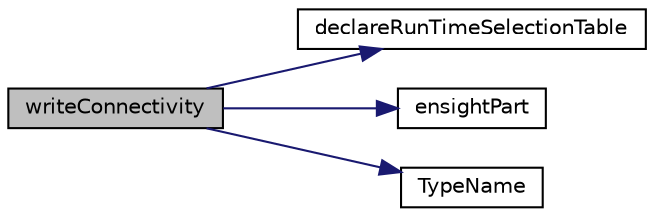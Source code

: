 digraph "writeConnectivity"
{
  bgcolor="transparent";
  edge [fontname="Helvetica",fontsize="10",labelfontname="Helvetica",labelfontsize="10"];
  node [fontname="Helvetica",fontsize="10",shape=record];
  rankdir="LR";
  Node1 [label="writeConnectivity",height=0.2,width=0.4,color="black", fillcolor="grey75", style="filled", fontcolor="black"];
  Node1 -> Node2 [color="midnightblue",fontsize="10",style="solid",fontname="Helvetica"];
  Node2 [label="declareRunTimeSelectionTable",height=0.2,width=0.4,color="black",URL="$a00658.html#a61fd34066a7556490d606425be65faef"];
  Node1 -> Node3 [color="midnightblue",fontsize="10",style="solid",fontname="Helvetica"];
  Node3 [label="ensightPart",height=0.2,width=0.4,color="black",URL="$a00658.html#ac148d68fd2af52f74f45a52112c05d2e",tooltip="Construct null. "];
  Node1 -> Node4 [color="midnightblue",fontsize="10",style="solid",fontname="Helvetica"];
  Node4 [label="TypeName",height=0.2,width=0.4,color="black",URL="$a00658.html#ae2c135eb8a769f251594226409c34423",tooltip="Runtime type information. "];
}
